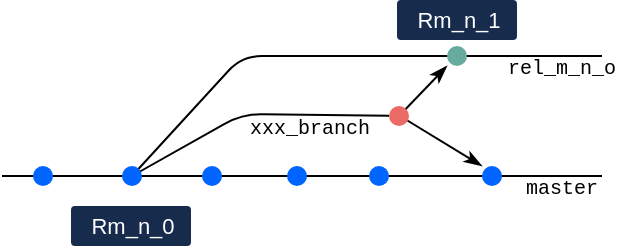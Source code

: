 <mxfile version="12.9.13" type="device"><diagram id="C2fSY1v2SiZeoUbDoYyL" name="Page-1"><mxGraphModel dx="1718" dy="1018" grid="1" gridSize="10" guides="1" tooltips="1" connect="1" arrows="1" fold="1" page="1" pageScale="1" pageWidth="1169" pageHeight="827" math="0" shadow="0"><root><mxCell id="0"/><mxCell id="1" parent="0"/><mxCell id="7ddgOAnEEKqChQ5uvAo7-34" value="" style="endArrow=none;html=1;targetPerimeterSpacing=0;endFill=0;entryX=1;entryY=0.25;entryDx=0;entryDy=0;" edge="1" parent="1" target="7ddgOAnEEKqChQ5uvAo7-21"><mxGeometry width="50" height="50" relative="1" as="geometry"><mxPoint x="40" y="158" as="sourcePoint"/><mxPoint x="360" y="173" as="targetPoint"/></mxGeometry></mxCell><mxCell id="7ddgOAnEEKqChQ5uvAo7-30" value="" style="endArrow=none;html=1;fontSize=10;entryX=1;entryY=0.25;entryDx=0;entryDy=0;" edge="1" parent="1" target="7ddgOAnEEKqChQ5uvAo7-22"><mxGeometry width="50" height="50" relative="1" as="geometry"><mxPoint x="105" y="158" as="sourcePoint"/><mxPoint x="263" y="98" as="targetPoint"/><Array as="points"><mxPoint x="160" y="98"/></Array></mxGeometry></mxCell><mxCell id="7ddgOAnEEKqChQ5uvAo7-29" value="&lt;font face=&quot;Courier New&quot; style=&quot;font-size: 10px&quot;&gt;xxx_branch&lt;/font&gt;" style="text;html=1;strokeColor=none;fillColor=none;align=center;verticalAlign=middle;whiteSpace=wrap;rounded=0;" vertex="1" parent="1"><mxGeometry x="173.5" y="123" width="40" height="20" as="geometry"/></mxCell><mxCell id="7ddgOAnEEKqChQ5uvAo7-6" value="" style="shape=ellipse;fillColor=#0065FF;strokeColor=none;html=1" vertex="1" parent="1"><mxGeometry x="182.5" y="153" width="10" height="10" as="geometry"/></mxCell><mxCell id="7ddgOAnEEKqChQ5uvAo7-5" value="" style="shape=ellipse;fillColor=#0065FF;strokeColor=none;html=1" vertex="1" parent="1"><mxGeometry x="140" y="153" width="10" height="10" as="geometry"/></mxCell><mxCell id="7ddgOAnEEKqChQ5uvAo7-4" value="" style="shape=ellipse;fillColor=#67AB9F;strokeColor=none;html=1" vertex="1" parent="1"><mxGeometry x="262.5" y="93" width="10" height="10" as="geometry"/></mxCell><mxCell id="7ddgOAnEEKqChQ5uvAo7-18" value="" style="shape=ellipse;fillColor=#0065FF;strokeColor=none;html=1" vertex="1" parent="1"><mxGeometry x="55.5" y="153" width="10" height="10" as="geometry"/></mxCell><mxCell id="7ddgOAnEEKqChQ5uvAo7-21" value="&lt;font face=&quot;Courier New&quot; style=&quot;font-size: 10px&quot;&gt;master&lt;/font&gt;" style="text;html=1;strokeColor=none;fillColor=none;align=center;verticalAlign=middle;whiteSpace=wrap;rounded=0;" vertex="1" parent="1"><mxGeometry x="300" y="153" width="40" height="20" as="geometry"/></mxCell><mxCell id="7ddgOAnEEKqChQ5uvAo7-22" value="&lt;font face=&quot;Courier New&quot; style=&quot;font-size: 10px&quot;&gt;rel_m_n_o&lt;/font&gt;" style="text;html=1;strokeColor=none;fillColor=none;align=center;verticalAlign=middle;whiteSpace=wrap;rounded=0;" vertex="1" parent="1"><mxGeometry x="300" y="93" width="40" height="20" as="geometry"/></mxCell><mxCell id="7ddgOAnEEKqChQ5uvAo7-24" value="Rm_n_0" style="rounded=1;arcSize=10;fillColor=#172B4D;strokeColor=none;html=1;fontSize=10;align=center;fontColor=#ffffff;fontStyle=0;fontSize=11" vertex="1" parent="1"><mxGeometry x="74.5" y="173" width="60" height="20" as="geometry"/></mxCell><mxCell id="7ddgOAnEEKqChQ5uvAo7-13" value="" style="shape=ellipse;fillColor=#0065FF;strokeColor=none;html=1" vertex="1" parent="1"><mxGeometry x="223.5" y="153" width="10" height="10" as="geometry"/></mxCell><mxCell id="7ddgOAnEEKqChQ5uvAo7-28" value="" style="endArrow=none;html=1;fontSize=10;" edge="1" parent="1" target="7ddgOAnEEKqChQ5uvAo7-8"><mxGeometry width="50" height="50" relative="1" as="geometry"><mxPoint x="105" y="158" as="sourcePoint"/><mxPoint x="155" y="108" as="targetPoint"/><Array as="points"><mxPoint x="160" y="127"/></Array></mxGeometry></mxCell><mxCell id="7ddgOAnEEKqChQ5uvAo7-2" value="" style="shape=ellipse;fillColor=#0065FF;strokeColor=none;html=1" vertex="1" parent="1"><mxGeometry x="100" y="153" width="10" height="10" as="geometry"/></mxCell><mxCell id="7ddgOAnEEKqChQ5uvAo7-7" value="" style="shape=ellipse;fillColor=#0065FF;strokeColor=none;html=1" vertex="1" parent="1"><mxGeometry x="280" y="153" width="10" height="10" as="geometry"/></mxCell><mxCell id="7ddgOAnEEKqChQ5uvAo7-35" value="" style="endArrow=classicThin;html=1;fontSize=10;exitX=1;exitY=0.5;exitDx=0;exitDy=0;entryX=0;entryY=1;entryDx=0;entryDy=0;endFill=1;" edge="1" parent="1" target="7ddgOAnEEKqChQ5uvAo7-4"><mxGeometry width="50" height="50" relative="1" as="geometry"><mxPoint x="238.5" y="128" as="sourcePoint"/><mxPoint x="330" y="138" as="targetPoint"/></mxGeometry></mxCell><mxCell id="7ddgOAnEEKqChQ5uvAo7-36" value="" style="endArrow=classicThin;html=1;fontSize=10;entryX=0;entryY=0;entryDx=0;entryDy=0;endFill=1;" edge="1" parent="1" target="7ddgOAnEEKqChQ5uvAo7-7"><mxGeometry width="50" height="50" relative="1" as="geometry"><mxPoint x="239" y="128" as="sourcePoint"/><mxPoint x="271.5" y="108" as="targetPoint"/></mxGeometry></mxCell><mxCell id="7ddgOAnEEKqChQ5uvAo7-8" value="" style="shape=ellipse;fillColor=#EA6B66;strokeColor=none;html=1;direction=south;" vertex="1" parent="1"><mxGeometry x="233.5" y="123" width="10" height="10" as="geometry"/></mxCell><mxCell id="7ddgOAnEEKqChQ5uvAo7-37" value="Rm_n_1" style="rounded=1;arcSize=10;fillColor=#172B4D;strokeColor=none;html=1;fontSize=10;align=center;fontColor=#ffffff;fontStyle=0;fontSize=11" vertex="1" parent="1"><mxGeometry x="237.5" y="70" width="60" height="20" as="geometry"/></mxCell></root></mxGraphModel></diagram></mxfile>